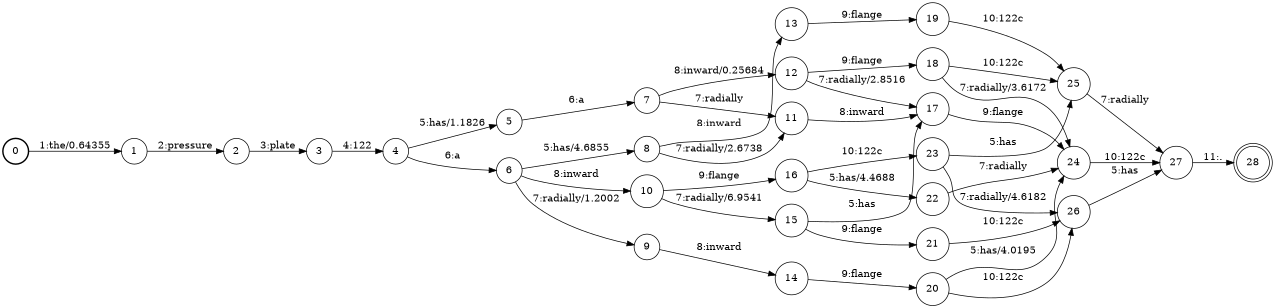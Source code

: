 digraph FST {
rankdir = LR;
size = "8.5,11";
label = "";
center = 1;
orientation = Portrait;
ranksep = "0.4";
nodesep = "0.25";
0 [label = "0", shape = circle, style = bold, fontsize = 14]
	0 -> 1 [label = "1:the/0.64355", fontsize = 14];
1 [label = "1", shape = circle, style = solid, fontsize = 14]
	1 -> 2 [label = "2:pressure", fontsize = 14];
2 [label = "2", shape = circle, style = solid, fontsize = 14]
	2 -> 3 [label = "3:plate", fontsize = 14];
3 [label = "3", shape = circle, style = solid, fontsize = 14]
	3 -> 4 [label = "4:122", fontsize = 14];
4 [label = "4", shape = circle, style = solid, fontsize = 14]
	4 -> 5 [label = "5:has/1.1826", fontsize = 14];
	4 -> 6 [label = "6:a", fontsize = 14];
5 [label = "5", shape = circle, style = solid, fontsize = 14]
	5 -> 7 [label = "6:a", fontsize = 14];
6 [label = "6", shape = circle, style = solid, fontsize = 14]
	6 -> 8 [label = "5:has/4.6855", fontsize = 14];
	6 -> 9 [label = "7:radially/1.2002", fontsize = 14];
	6 -> 10 [label = "8:inward", fontsize = 14];
7 [label = "7", shape = circle, style = solid, fontsize = 14]
	7 -> 11 [label = "7:radially", fontsize = 14];
	7 -> 12 [label = "8:inward/0.25684", fontsize = 14];
8 [label = "8", shape = circle, style = solid, fontsize = 14]
	8 -> 11 [label = "7:radially/2.6738", fontsize = 14];
	8 -> 13 [label = "8:inward", fontsize = 14];
9 [label = "9", shape = circle, style = solid, fontsize = 14]
	9 -> 14 [label = "8:inward", fontsize = 14];
10 [label = "10", shape = circle, style = solid, fontsize = 14]
	10 -> 15 [label = "7:radially/6.9541", fontsize = 14];
	10 -> 16 [label = "9:flange", fontsize = 14];
11 [label = "11", shape = circle, style = solid, fontsize = 14]
	11 -> 17 [label = "8:inward", fontsize = 14];
12 [label = "12", shape = circle, style = solid, fontsize = 14]
	12 -> 17 [label = "7:radially/2.8516", fontsize = 14];
	12 -> 18 [label = "9:flange", fontsize = 14];
13 [label = "13", shape = circle, style = solid, fontsize = 14]
	13 -> 19 [label = "9:flange", fontsize = 14];
14 [label = "14", shape = circle, style = solid, fontsize = 14]
	14 -> 20 [label = "9:flange", fontsize = 14];
15 [label = "15", shape = circle, style = solid, fontsize = 14]
	15 -> 17 [label = "5:has", fontsize = 14];
	15 -> 21 [label = "9:flange", fontsize = 14];
16 [label = "16", shape = circle, style = solid, fontsize = 14]
	16 -> 22 [label = "5:has/4.4688", fontsize = 14];
	16 -> 23 [label = "10:122c", fontsize = 14];
17 [label = "17", shape = circle, style = solid, fontsize = 14]
	17 -> 24 [label = "9:flange", fontsize = 14];
18 [label = "18", shape = circle, style = solid, fontsize = 14]
	18 -> 24 [label = "7:radially/3.6172", fontsize = 14];
	18 -> 25 [label = "10:122c", fontsize = 14];
19 [label = "19", shape = circle, style = solid, fontsize = 14]
	19 -> 25 [label = "10:122c", fontsize = 14];
20 [label = "20", shape = circle, style = solid, fontsize = 14]
	20 -> 24 [label = "5:has/4.0195", fontsize = 14];
	20 -> 26 [label = "10:122c", fontsize = 14];
21 [label = "21", shape = circle, style = solid, fontsize = 14]
	21 -> 26 [label = "10:122c", fontsize = 14];
22 [label = "22", shape = circle, style = solid, fontsize = 14]
	22 -> 24 [label = "7:radially", fontsize = 14];
23 [label = "23", shape = circle, style = solid, fontsize = 14]
	23 -> 25 [label = "5:has", fontsize = 14];
	23 -> 26 [label = "7:radially/4.6182", fontsize = 14];
24 [label = "24", shape = circle, style = solid, fontsize = 14]
	24 -> 27 [label = "10:122c", fontsize = 14];
25 [label = "25", shape = circle, style = solid, fontsize = 14]
	25 -> 27 [label = "7:radially", fontsize = 14];
26 [label = "26", shape = circle, style = solid, fontsize = 14]
	26 -> 27 [label = "5:has", fontsize = 14];
27 [label = "27", shape = circle, style = solid, fontsize = 14]
	27 -> 28 [label = "11:.", fontsize = 14];
28 [label = "28", shape = doublecircle, style = solid, fontsize = 14]
}
